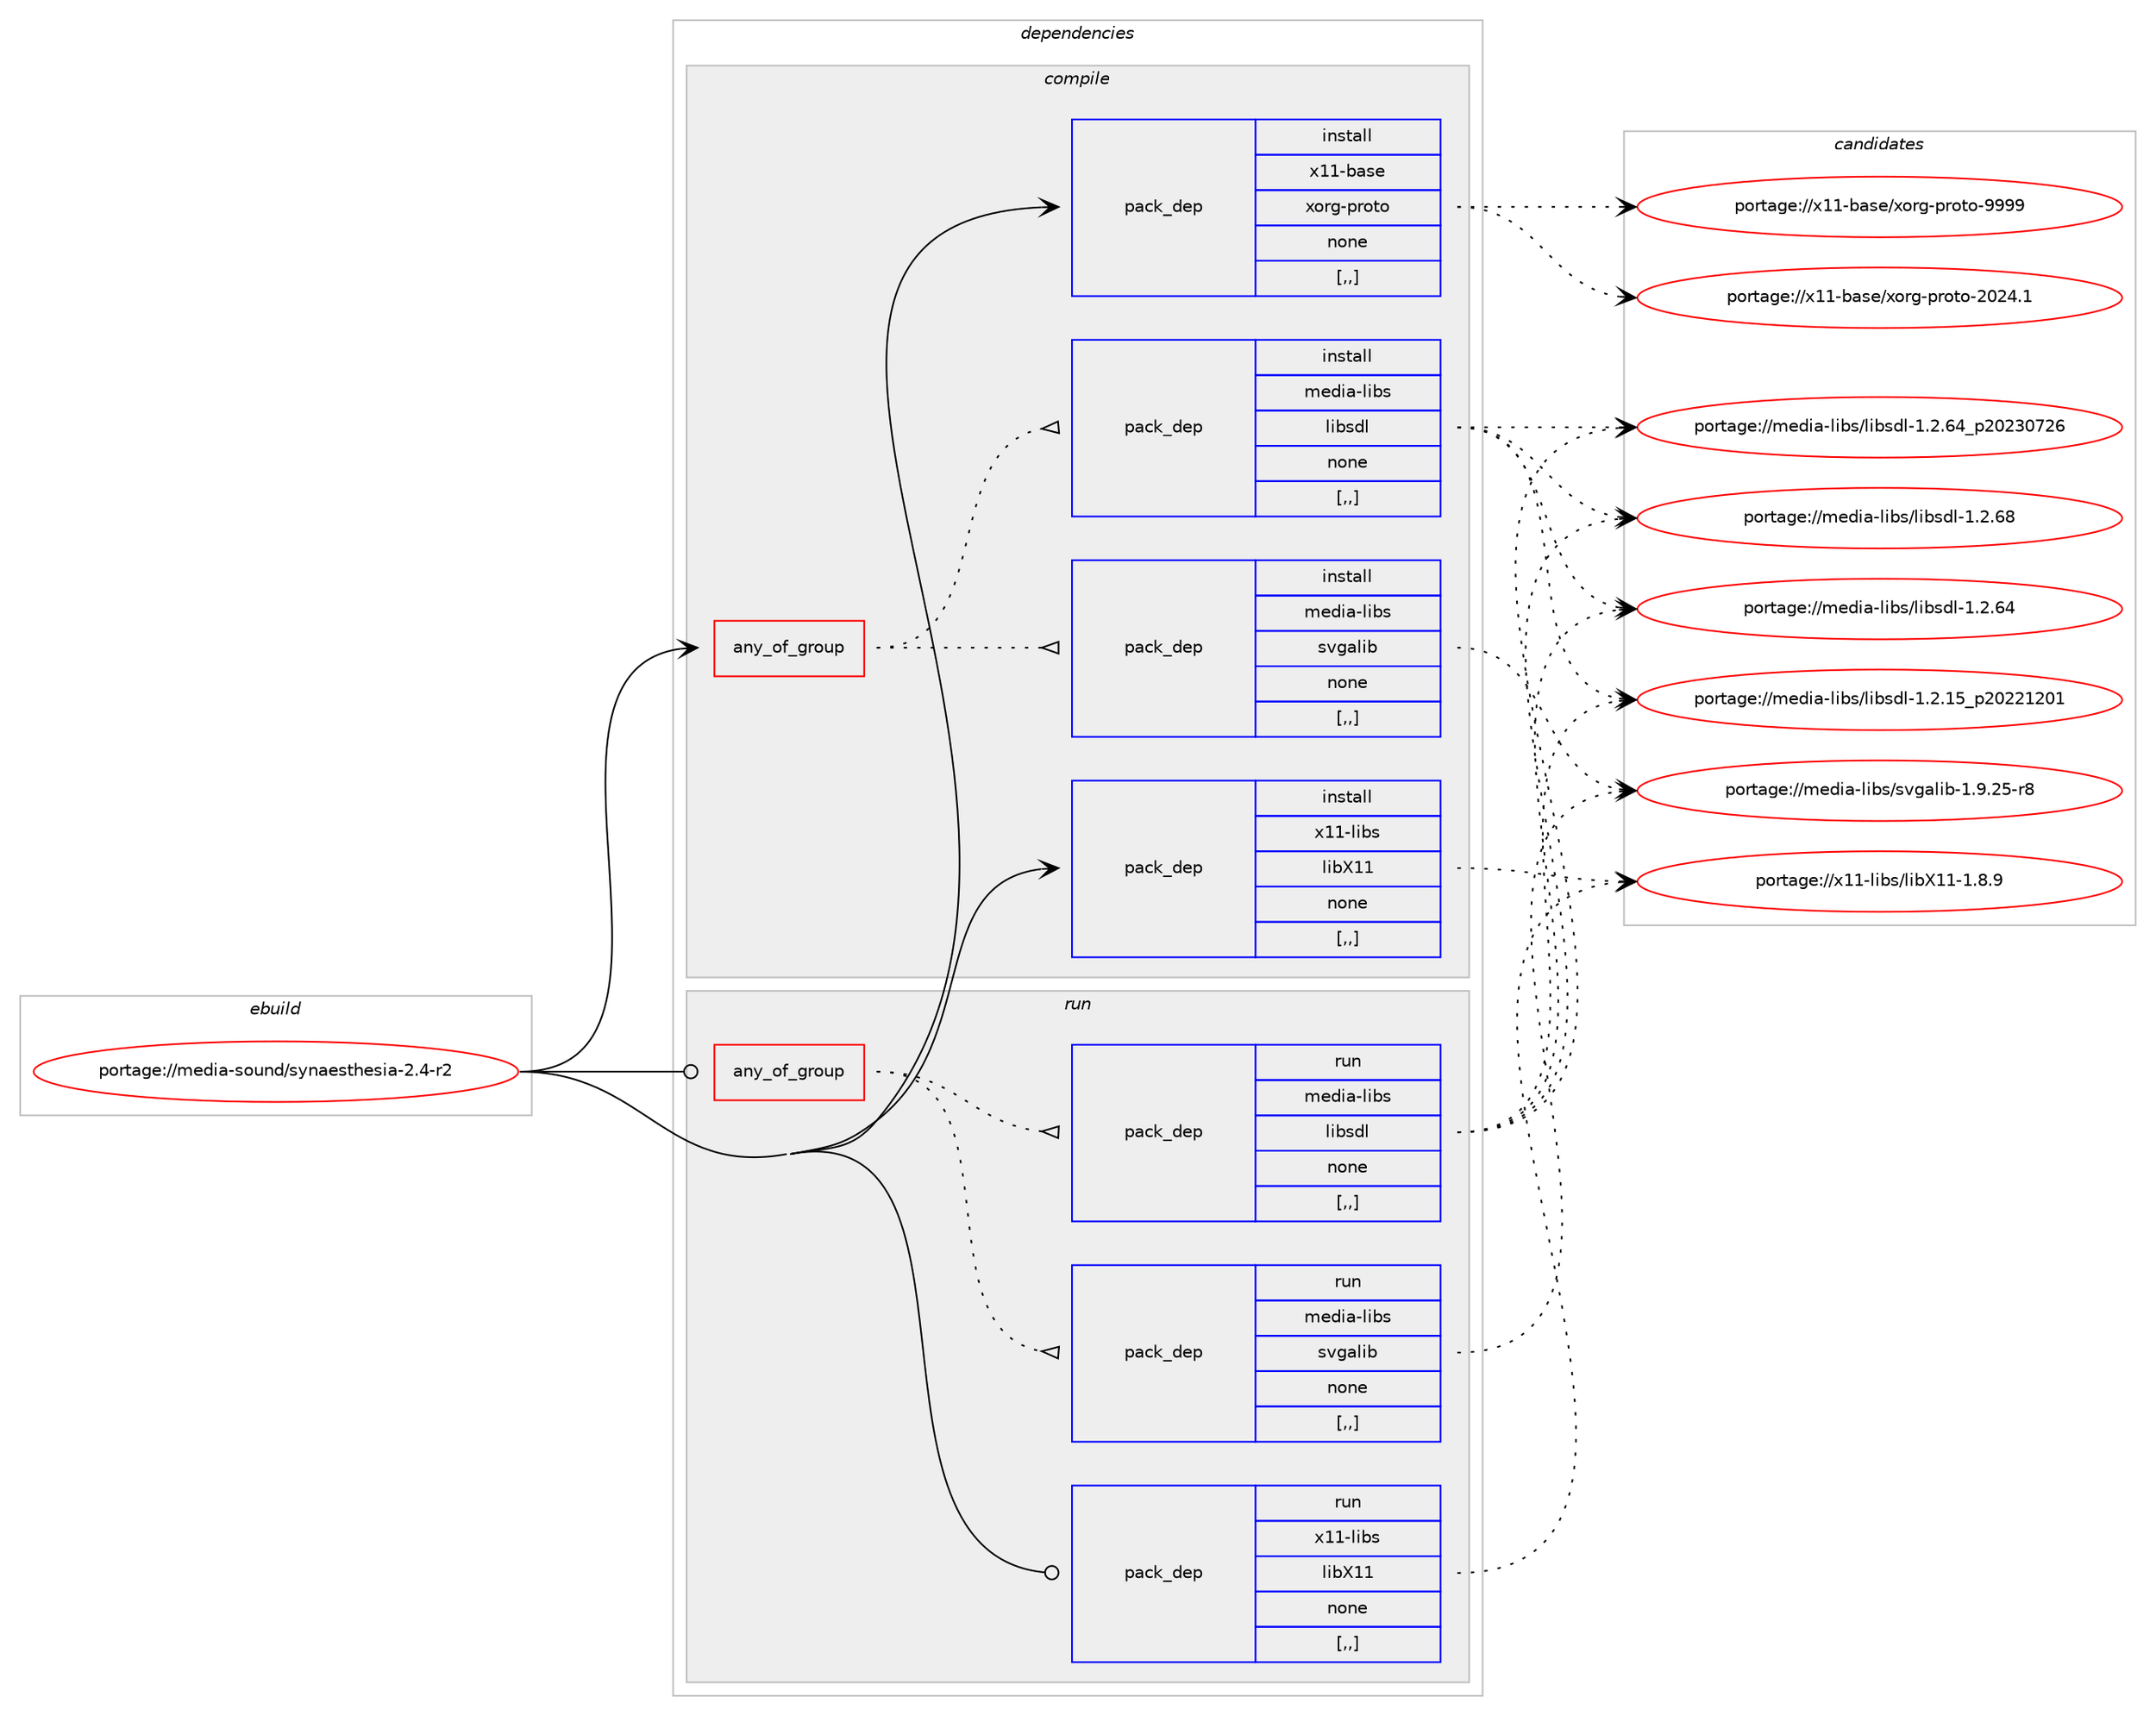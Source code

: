 digraph prolog {

# *************
# Graph options
# *************

newrank=true;
concentrate=true;
compound=true;
graph [rankdir=LR,fontname=Helvetica,fontsize=10,ranksep=1.5];#, ranksep=2.5, nodesep=0.2];
edge  [arrowhead=vee];
node  [fontname=Helvetica,fontsize=10];

# **********
# The ebuild
# **********

subgraph cluster_leftcol {
color=gray;
label=<<i>ebuild</i>>;
id [label="portage://media-sound/synaesthesia-2.4-r2", color=red, width=4, href="../media-sound/synaesthesia-2.4-r2.svg"];
}

# ****************
# The dependencies
# ****************

subgraph cluster_midcol {
color=gray;
label=<<i>dependencies</i>>;
subgraph cluster_compile {
fillcolor="#eeeeee";
style=filled;
label=<<i>compile</i>>;
subgraph any2320 {
dependency320693 [label=<<TABLE BORDER="0" CELLBORDER="1" CELLSPACING="0" CELLPADDING="4"><TR><TD CELLPADDING="10">any_of_group</TD></TR></TABLE>>, shape=none, color=red];subgraph pack236877 {
dependency320694 [label=<<TABLE BORDER="0" CELLBORDER="1" CELLSPACING="0" CELLPADDING="4" WIDTH="220"><TR><TD ROWSPAN="6" CELLPADDING="30">pack_dep</TD></TR><TR><TD WIDTH="110">install</TD></TR><TR><TD>media-libs</TD></TR><TR><TD>libsdl</TD></TR><TR><TD>none</TD></TR><TR><TD>[,,]</TD></TR></TABLE>>, shape=none, color=blue];
}
dependency320693:e -> dependency320694:w [weight=20,style="dotted",arrowhead="oinv"];
subgraph pack236878 {
dependency320695 [label=<<TABLE BORDER="0" CELLBORDER="1" CELLSPACING="0" CELLPADDING="4" WIDTH="220"><TR><TD ROWSPAN="6" CELLPADDING="30">pack_dep</TD></TR><TR><TD WIDTH="110">install</TD></TR><TR><TD>media-libs</TD></TR><TR><TD>svgalib</TD></TR><TR><TD>none</TD></TR><TR><TD>[,,]</TD></TR></TABLE>>, shape=none, color=blue];
}
dependency320693:e -> dependency320695:w [weight=20,style="dotted",arrowhead="oinv"];
}
id:e -> dependency320693:w [weight=20,style="solid",arrowhead="vee"];
subgraph pack236879 {
dependency320696 [label=<<TABLE BORDER="0" CELLBORDER="1" CELLSPACING="0" CELLPADDING="4" WIDTH="220"><TR><TD ROWSPAN="6" CELLPADDING="30">pack_dep</TD></TR><TR><TD WIDTH="110">install</TD></TR><TR><TD>x11-base</TD></TR><TR><TD>xorg-proto</TD></TR><TR><TD>none</TD></TR><TR><TD>[,,]</TD></TR></TABLE>>, shape=none, color=blue];
}
id:e -> dependency320696:w [weight=20,style="solid",arrowhead="vee"];
subgraph pack236880 {
dependency320697 [label=<<TABLE BORDER="0" CELLBORDER="1" CELLSPACING="0" CELLPADDING="4" WIDTH="220"><TR><TD ROWSPAN="6" CELLPADDING="30">pack_dep</TD></TR><TR><TD WIDTH="110">install</TD></TR><TR><TD>x11-libs</TD></TR><TR><TD>libX11</TD></TR><TR><TD>none</TD></TR><TR><TD>[,,]</TD></TR></TABLE>>, shape=none, color=blue];
}
id:e -> dependency320697:w [weight=20,style="solid",arrowhead="vee"];
}
subgraph cluster_compileandrun {
fillcolor="#eeeeee";
style=filled;
label=<<i>compile and run</i>>;
}
subgraph cluster_run {
fillcolor="#eeeeee";
style=filled;
label=<<i>run</i>>;
subgraph any2321 {
dependency320698 [label=<<TABLE BORDER="0" CELLBORDER="1" CELLSPACING="0" CELLPADDING="4"><TR><TD CELLPADDING="10">any_of_group</TD></TR></TABLE>>, shape=none, color=red];subgraph pack236881 {
dependency320699 [label=<<TABLE BORDER="0" CELLBORDER="1" CELLSPACING="0" CELLPADDING="4" WIDTH="220"><TR><TD ROWSPAN="6" CELLPADDING="30">pack_dep</TD></TR><TR><TD WIDTH="110">run</TD></TR><TR><TD>media-libs</TD></TR><TR><TD>libsdl</TD></TR><TR><TD>none</TD></TR><TR><TD>[,,]</TD></TR></TABLE>>, shape=none, color=blue];
}
dependency320698:e -> dependency320699:w [weight=20,style="dotted",arrowhead="oinv"];
subgraph pack236882 {
dependency320700 [label=<<TABLE BORDER="0" CELLBORDER="1" CELLSPACING="0" CELLPADDING="4" WIDTH="220"><TR><TD ROWSPAN="6" CELLPADDING="30">pack_dep</TD></TR><TR><TD WIDTH="110">run</TD></TR><TR><TD>media-libs</TD></TR><TR><TD>svgalib</TD></TR><TR><TD>none</TD></TR><TR><TD>[,,]</TD></TR></TABLE>>, shape=none, color=blue];
}
dependency320698:e -> dependency320700:w [weight=20,style="dotted",arrowhead="oinv"];
}
id:e -> dependency320698:w [weight=20,style="solid",arrowhead="odot"];
subgraph pack236883 {
dependency320701 [label=<<TABLE BORDER="0" CELLBORDER="1" CELLSPACING="0" CELLPADDING="4" WIDTH="220"><TR><TD ROWSPAN="6" CELLPADDING="30">pack_dep</TD></TR><TR><TD WIDTH="110">run</TD></TR><TR><TD>x11-libs</TD></TR><TR><TD>libX11</TD></TR><TR><TD>none</TD></TR><TR><TD>[,,]</TD></TR></TABLE>>, shape=none, color=blue];
}
id:e -> dependency320701:w [weight=20,style="solid",arrowhead="odot"];
}
}

# **************
# The candidates
# **************

subgraph cluster_choices {
rank=same;
color=gray;
label=<<i>candidates</i>>;

subgraph choice236877 {
color=black;
nodesep=1;
choice109101100105974510810598115471081059811510010845494650465456 [label="portage://media-libs/libsdl-1.2.68", color=red, width=4,href="../media-libs/libsdl-1.2.68.svg"];
choice109101100105974510810598115471081059811510010845494650465452951125048505148555054 [label="portage://media-libs/libsdl-1.2.64_p20230726", color=red, width=4,href="../media-libs/libsdl-1.2.64_p20230726.svg"];
choice109101100105974510810598115471081059811510010845494650465452 [label="portage://media-libs/libsdl-1.2.64", color=red, width=4,href="../media-libs/libsdl-1.2.64.svg"];
choice109101100105974510810598115471081059811510010845494650464953951125048505049504849 [label="portage://media-libs/libsdl-1.2.15_p20221201", color=red, width=4,href="../media-libs/libsdl-1.2.15_p20221201.svg"];
dependency320694:e -> choice109101100105974510810598115471081059811510010845494650465456:w [style=dotted,weight="100"];
dependency320694:e -> choice109101100105974510810598115471081059811510010845494650465452951125048505148555054:w [style=dotted,weight="100"];
dependency320694:e -> choice109101100105974510810598115471081059811510010845494650465452:w [style=dotted,weight="100"];
dependency320694:e -> choice109101100105974510810598115471081059811510010845494650464953951125048505049504849:w [style=dotted,weight="100"];
}
subgraph choice236878 {
color=black;
nodesep=1;
choice109101100105974510810598115471151181039710810598454946574650534511456 [label="portage://media-libs/svgalib-1.9.25-r8", color=red, width=4,href="../media-libs/svgalib-1.9.25-r8.svg"];
dependency320695:e -> choice109101100105974510810598115471151181039710810598454946574650534511456:w [style=dotted,weight="100"];
}
subgraph choice236879 {
color=black;
nodesep=1;
choice120494945989711510147120111114103451121141111161114557575757 [label="portage://x11-base/xorg-proto-9999", color=red, width=4,href="../x11-base/xorg-proto-9999.svg"];
choice1204949459897115101471201111141034511211411111611145504850524649 [label="portage://x11-base/xorg-proto-2024.1", color=red, width=4,href="../x11-base/xorg-proto-2024.1.svg"];
dependency320696:e -> choice120494945989711510147120111114103451121141111161114557575757:w [style=dotted,weight="100"];
dependency320696:e -> choice1204949459897115101471201111141034511211411111611145504850524649:w [style=dotted,weight="100"];
}
subgraph choice236880 {
color=black;
nodesep=1;
choice120494945108105981154710810598884949454946564657 [label="portage://x11-libs/libX11-1.8.9", color=red, width=4,href="../x11-libs/libX11-1.8.9.svg"];
dependency320697:e -> choice120494945108105981154710810598884949454946564657:w [style=dotted,weight="100"];
}
subgraph choice236881 {
color=black;
nodesep=1;
choice109101100105974510810598115471081059811510010845494650465456 [label="portage://media-libs/libsdl-1.2.68", color=red, width=4,href="../media-libs/libsdl-1.2.68.svg"];
choice109101100105974510810598115471081059811510010845494650465452951125048505148555054 [label="portage://media-libs/libsdl-1.2.64_p20230726", color=red, width=4,href="../media-libs/libsdl-1.2.64_p20230726.svg"];
choice109101100105974510810598115471081059811510010845494650465452 [label="portage://media-libs/libsdl-1.2.64", color=red, width=4,href="../media-libs/libsdl-1.2.64.svg"];
choice109101100105974510810598115471081059811510010845494650464953951125048505049504849 [label="portage://media-libs/libsdl-1.2.15_p20221201", color=red, width=4,href="../media-libs/libsdl-1.2.15_p20221201.svg"];
dependency320699:e -> choice109101100105974510810598115471081059811510010845494650465456:w [style=dotted,weight="100"];
dependency320699:e -> choice109101100105974510810598115471081059811510010845494650465452951125048505148555054:w [style=dotted,weight="100"];
dependency320699:e -> choice109101100105974510810598115471081059811510010845494650465452:w [style=dotted,weight="100"];
dependency320699:e -> choice109101100105974510810598115471081059811510010845494650464953951125048505049504849:w [style=dotted,weight="100"];
}
subgraph choice236882 {
color=black;
nodesep=1;
choice109101100105974510810598115471151181039710810598454946574650534511456 [label="portage://media-libs/svgalib-1.9.25-r8", color=red, width=4,href="../media-libs/svgalib-1.9.25-r8.svg"];
dependency320700:e -> choice109101100105974510810598115471151181039710810598454946574650534511456:w [style=dotted,weight="100"];
}
subgraph choice236883 {
color=black;
nodesep=1;
choice120494945108105981154710810598884949454946564657 [label="portage://x11-libs/libX11-1.8.9", color=red, width=4,href="../x11-libs/libX11-1.8.9.svg"];
dependency320701:e -> choice120494945108105981154710810598884949454946564657:w [style=dotted,weight="100"];
}
}

}
